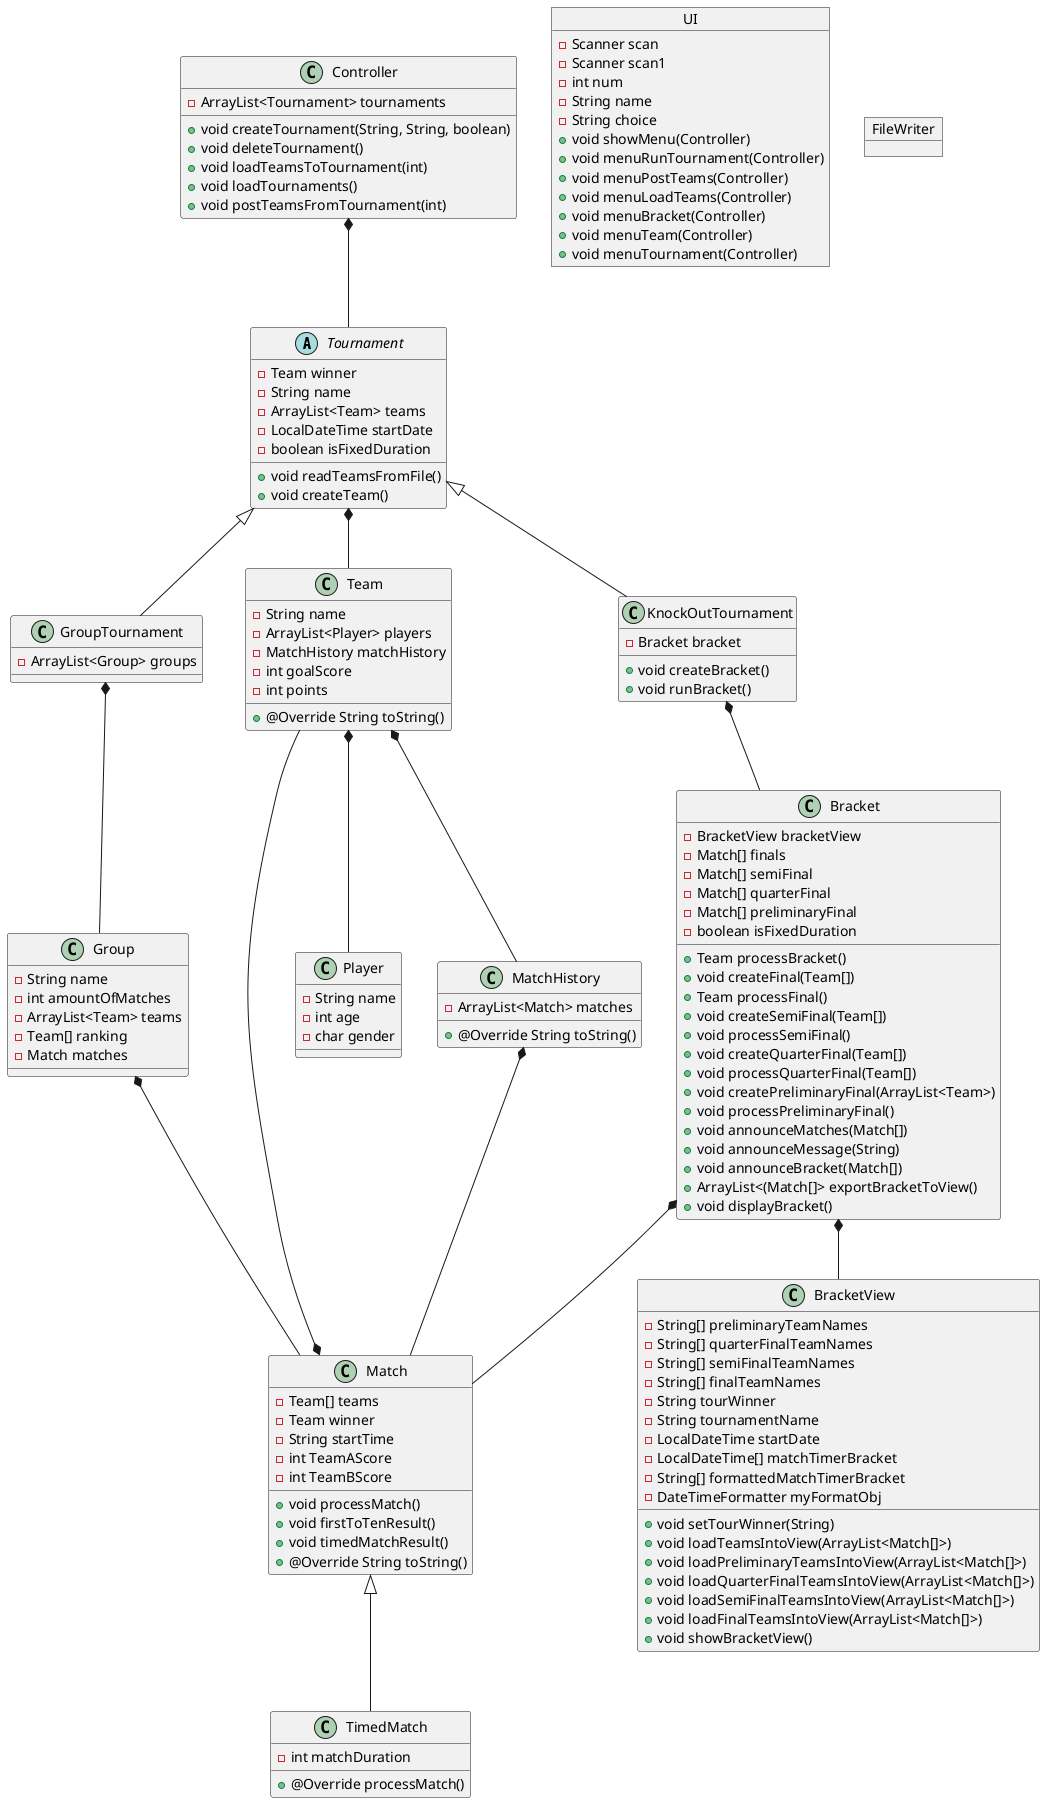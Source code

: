 @startuml
abstract Tournament
object UI
object FileWriter

Controller *-- Tournament
Tournament *-- Team
KnockOutTournament *-- Bracket
Bracket *-- Match
Group *-- Match
Team *-- MatchHistory
Match *-- Team
Team *-- Player
MatchHistory *-- Match
GroupTournament *-- Group
Bracket *-- BracketView
Tournament <|-- KnockOutTournament
Tournament <|-- GroupTournament
Match <|-- TimedMatch

UI : - Scanner scan
UI : - Scanner scan1
UI : - int num
UI : - String name
UI : - String choice
UI : + void showMenu(Controller)
UI : + void menuRunTournament(Controller)
UI : + void menuPostTeams(Controller)
UI : + void menuLoadTeams(Controller)
UI : + void menuBracket(Controller)
UI : + void menuTeam(Controller)
UI : + void menuTournament(Controller)

Controller : - ArrayList<Tournament> tournaments
Controller : + void createTournament(String, String, boolean)
Controller : + void deleteTournament()
Controller : + void loadTeamsToTournament(int)
Controller : + void loadTournaments()
Controller : + void postTeamsFromTournament(int)

Tournament : - Team winner
Tournament : - String name
Tournament : - ArrayList<Team> teams
Tournament : - LocalDateTime startDate
Tournament : - boolean isFixedDuration
Tournament : + void readTeamsFromFile()
Tournament : + void createTeam()

KnockOutTournament : - Bracket bracket
KnockOutTournament : + void createBracket()
KnockOutTournament : + void runBracket()

GroupTournament : - ArrayList<Group> groups

Group : - String name
Group : - int amountOfMatches
Group : - ArrayList<Team> teams
Group : - Team[] ranking
Group : - Match matches

Bracket : - BracketView bracketView
Bracket : - Match[] finals
Bracket : - Match[] semiFinal
Bracket : - Match[] quarterFinal
Bracket : - Match[] preliminaryFinal
Bracket : - boolean isFixedDuration
Bracket : + Team processBracket()
Bracket : + void createFinal(Team[])
Bracket : + Team processFinal()
Bracket : + void createSemiFinal(Team[])
Bracket : + void processSemiFinal()
Bracket : + void createQuarterFinal(Team[])
Bracket : + void processQuarterFinal(Team[])
Bracket : + void createPreliminaryFinal(ArrayList<Team>)
Bracket : + void processPreliminaryFinal()
Bracket : + void announceMatches(Match[])
Bracket : + void announceMessage(String)
Bracket : + void announceBracket(Match[])
Bracket : + ArrayList<(Match[]> exportBracketToView()
Bracket : + void displayBracket()

BracketView : - String[] preliminaryTeamNames
BracketView : - String[] quarterFinalTeamNames
BracketView : - String[] semiFinalTeamNames
BracketView : - String[] finalTeamNames
BracketView : - String tourWinner
BracketView : - String tournamentName
BracketView : - LocalDateTime startDate
BracketView : - LocalDateTime[] matchTimerBracket
BracketView : - String[] formattedMatchTimerBracket
BracketView : - DateTimeFormatter myFormatObj
BracketView : + void setTourWinner(String)
BracketView : + void loadTeamsIntoView(ArrayList<Match[]>)
BracketView : + void loadPreliminaryTeamsIntoView(ArrayList<Match[]>)
BracketView : + void loadQuarterFinalTeamsIntoView(ArrayList<Match[]>)
BracketView : + void loadSemiFinalTeamsIntoView(ArrayList<Match[]>)
BracketView : + void loadFinalTeamsIntoView(ArrayList<Match[]>)
BracketView : + void showBracketView()

MatchHistory : - ArrayList<Match> matches
MatchHistory : + @Override String toString()

Match : - Team[] teams
Match : - Team winner
Match : - String startTime
Match : - int TeamAScore
Match : - int TeamBScore
Match : + void processMatch()
Match : + void firstToTenResult()
Match : + void timedMatchResult()
Match : + @Override String toString()

TimedMatch : - int matchDuration
TimedMatch : + @Override processMatch()

Team : - String name
Team : - ArrayList<Player> players
Team : - MatchHistory matchHistory
Team : - int goalScore
Team : - int points
Team : + @Override String toString()

Player : - String name
Player : - int age
Player : - char gender
@enduml